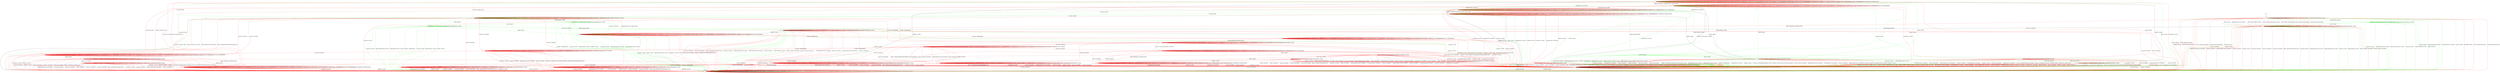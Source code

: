 digraph "" {
	graph ["Incoming time"=0.216339111328125,
		"Outgoing time"=0.22364234924316406,
		Output="{'States': 36, 'Transitions': 837, 'Filename': '../results/ssh/OpenSSH-DropBear-cvc4-1.dot'}",
		Reference="{'States': 32, 'Transitions': 683, 'Filename': '../subjects/ssh/OpenSSH.dot'}",
		Solver=cvc4,
		Updated="{'States': 18, 'Transitions': 222, 'Filename': '../subjects/ssh/DropBear.dot'}",
		"f-measure"=0.15027624309392265,
		precision=0.3063063063063063,
		recall=0.09956076134699854
	];
	a -> a	[key=0,
		label="CH_OPEN / CH_MAX"];
	a -> a	[key=1,
		label="CH_DATA / NO_RESP"];
	a -> a	[key=2,
		color=green,
		label="UA_PK_NOK / NO_RESP"];
	a -> a	[key=3,
		color=green,
		label="SERVICE_REQUEST_AUTH / SERVICE_ACCEPT"];
	a -> a	[key=4,
		color=green,
		label="SERVICE_REQUEST_CONN / SERVICE_ACCEPT"];
	a -> a	[key=5,
		color=green,
		label="UA_PK_OK / NO_RESP"];
	a -> a	[key=6,
		color=red,
		label="SERVICE_REQUEST_AUTH / NO_RESP"];
	a -> a	[key=7,
		color=red,
		label="CH_WINDOW_ADJUST / NO_RESP"];
	a -> a	[key=8,
		color=red,
		label="DEBUG / NO_RESP"];
	a -> a	[key=9,
		color=red,
		label="UA_PK_OK / UNIMPLEMENTED"];
	a -> a	[key=10,
		color=red,
		label="SERVICE_REQUEST_CONN / NO_RESP"];
	a -> a	[key=11,
		color=red,
		label="UA_NONE / UNIMPLEMENTED"];
	a -> a	[key=12,
		color=red,
		label="CH_EXTENDED_DATA / NO_RESP"];
	a -> a	[key=13,
		color=red,
		label="UA_PK_NOK / UNIMPLEMENTED"];
	a -> a	[key=14,
		color=red,
		label="KEX30 / NO_RESP"];
	a -> a	[key=15,
		color=red,
		label="IGNORE / NO_RESP"];
	a -> a	[key=16,
		color=red,
		label="CH_EOF / NO_RESP"];
	a -> a	[key=17,
		color=red,
		label="UNIMPLEMENTED / NO_RESP"];
	a -> a	[key=18,
		color=red,
		label="UA_PW_OK / UNIMPLEMENTED"];
	a -> a	[key=19,
		color=red,
		label="UA_PW_NOK / UNIMPLEMENTED"];
	a -> a	[key=20,
		color=red,
		label="REKEY / KEXINIT|KEX31+NEWKEYS|NO_RESP"];
	a -> b	[key=0,
		color=green,
		label="CH_EOF / CH_EOF"];
	a -> e	[key=0,
		color=green,
		label="CH_REQUEST_PTY / CH_SUCCESS"];
	a -> g	[key=0,
		label="NEWKEYS / NO_CONN"];
	a -> g	[key=1,
		color=green,
		label="KEX30 / NO_CONN"];
	a -> g	[key=2,
		color=red,
		label="DISCONNECT / NO_CONN"];
	a -> h	[key=0,
		color=green,
		label="CH_CLOSE / CH_EOF"];
	a -> i	[key=0,
		color=red,
		label="CH_REQUEST_PTY / CH_SUCCESS"];
	a -> k	[key=0,
		color=green,
		label="KEXINIT / KEXINIT"];
	r	[color=green];
	a -> r	[key=0,
		color=green,
		label="KEXINIT_PROCEED / KEXINIT"];
	z	[color=red];
	a -> z	[key=0,
		color=red,
		label="CH_CLOSE / CH_CLOSE"];
	ff	[color=red];
	a -> ff	[key=0,
		color=red,
		label="KEXINIT / KEXINIT"];
	b -> a	[key=0,
		color=red,
		label="REKEY / KEXINIT|KEX31+NEWKEYS|NO_RESP"];
	b -> b	[key=0,
		label="CH_OPEN / CH_MAX"];
	b -> b	[key=1,
		label="CH_EOF / NO_RESP"];
	b -> b	[key=2,
		color=green,
		label="UA_PK_NOK / NO_RESP"];
	b -> b	[key=3,
		color=green,
		label="SERVICE_REQUEST_AUTH / SERVICE_ACCEPT"];
	b -> b	[key=4,
		color=green,
		label="SERVICE_REQUEST_CONN / SERVICE_ACCEPT"];
	b -> b	[key=5,
		color=green,
		label="UA_PK_OK / NO_RESP"];
	b -> b	[key=6,
		color=red,
		label="SERVICE_REQUEST_AUTH / UNIMPLEMENTED"];
	b -> b	[key=7,
		color=red,
		label="CH_WINDOW_ADJUST / NO_RESP"];
	b -> b	[key=8,
		color=red,
		label="DEBUG / NO_RESP"];
	b -> b	[key=9,
		color=red,
		label="UA_PK_OK / UNIMPLEMENTED"];
	b -> b	[key=10,
		color=red,
		label="SERVICE_REQUEST_CONN / UNIMPLEMENTED"];
	b -> b	[key=11,
		color=red,
		label="UA_NONE / UNIMPLEMENTED"];
	b -> b	[key=12,
		color=red,
		label="CH_EXTENDED_DATA / NO_RESP"];
	b -> b	[key=13,
		color=red,
		label="UA_PK_NOK / UNIMPLEMENTED"];
	b -> b	[key=14,
		color=red,
		label="KEX30 / UNIMPLEMENTED"];
	b -> b	[key=15,
		color=red,
		label="IGNORE / NO_RESP"];
	b -> b	[key=16,
		color=red,
		label="CH_DATA / NO_RESP"];
	b -> b	[key=17,
		color=red,
		label="UNIMPLEMENTED / NO_RESP"];
	b -> b	[key=18,
		color=red,
		label="UA_PW_OK / UNIMPLEMENTED"];
	b -> b	[key=19,
		color=red,
		label="UA_PW_NOK / UNIMPLEMENTED"];
	b -> e	[key=0,
		color=red,
		label="CH_REQUEST_PTY / CH_SUCCESS"];
	b -> g	[key=0,
		label="NEWKEYS / NO_CONN"];
	b -> g	[key=1,
		color=green,
		label="KEX30 / NO_CONN"];
	b -> g	[key=2,
		color=green,
		label="CH_DATA / NO_CONN"];
	b -> g	[key=3,
		color=red,
		label="DISCONNECT / NO_CONN"];
	b -> h	[key=0,
		color=green,
		label="CH_CLOSE / NO_RESP"];
	b -> i	[key=0,
		color=green,
		label="CH_REQUEST_PTY / CH_SUCCESS"];
	b -> k	[key=0,
		color=green,
		label="KEXINIT / KEXINIT"];
	b -> r	[key=0,
		color=green,
		label="KEXINIT_PROCEED / KEXINIT"];
	t	[color=red];
	b -> t	[key=0,
		color=red,
		label="CH_CLOSE / CH_CLOSE"];
	b -> ff	[key=0,
		color=red,
		label="KEXINIT / KEXINIT"];
	c -> f	[key=0];
	d -> d	[key=0,
		label="KEXINIT / NO_CONN"];
	d -> d	[key=1,
		label="SERVICE_REQUEST_AUTH / NO_CONN"];
	d -> d	[key=2,
		label="UA_PK_OK / NO_CONN"];
	d -> d	[key=3,
		label="SERVICE_REQUEST_CONN / NO_CONN"];
	d -> d	[key=4,
		label="NEWKEYS / NO_CONN"];
	d -> d	[key=5,
		label="UA_PK_NOK / NO_CONN"];
	d -> d	[key=6,
		label="CH_CLOSE / CH_NONE"];
	d -> d	[key=7,
		label="CH_REQUEST_PTY / CH_NONE"];
	d -> d	[key=8,
		label="KEX30 / NO_CONN"];
	d -> d	[key=9,
		label="CH_EOF / CH_NONE"];
	d -> d	[key=10,
		label="CH_DATA / CH_NONE"];
	d -> d	[key=11,
		color=green,
		label="KEXINIT_PROCEED / NO_CONN"];
	d -> d	[key=12,
		color=red,
		label="DISCONNECT / NO_CONN"];
	d -> d	[key=13,
		color=red,
		label="CH_WINDOW_ADJUST / CH_NONE"];
	d -> d	[key=14,
		color=red,
		label="DEBUG / NO_CONN"];
	d -> d	[key=15,
		color=red,
		label="UA_NONE / NO_CONN"];
	d -> d	[key=16,
		color=red,
		label="CH_EXTENDED_DATA / CH_NONE"];
	d -> d	[key=17,
		color=red,
		label="IGNORE / NO_CONN"];
	d -> d	[key=18,
		color=red,
		label="UNIMPLEMENTED / NO_CONN"];
	d -> d	[key=19,
		color=red,
		label="UA_PW_OK / NO_CONN"];
	d -> d	[key=20,
		color=red,
		label="UA_PW_NOK / NO_CONN"];
	d -> d	[key=21,
		color=red,
		label="REKEY / NO_CONN|NO_CONN|NO_CONN"];
	d -> g	[key=0,
		label="CH_OPEN / NO_CONN"];
	e -> e	[key=0,
		label="CH_OPEN / CH_MAX"];
	e -> e	[key=1,
		label="CH_DATA / NO_RESP"];
	e -> e	[key=2,
		color=green,
		label="UA_PK_NOK / NO_RESP"];
	e -> e	[key=3,
		color=green,
		label="SERVICE_REQUEST_AUTH / SERVICE_ACCEPT"];
	e -> e	[key=4,
		color=green,
		label="SERVICE_REQUEST_CONN / SERVICE_ACCEPT"];
	e -> e	[key=5,
		color=green,
		label="UA_PK_OK / NO_RESP"];
	e -> e	[key=6,
		color=red,
		label="SERVICE_REQUEST_AUTH / UNIMPLEMENTED"];
	e -> e	[key=7,
		color=red,
		label="CH_WINDOW_ADJUST / NO_RESP"];
	e -> e	[key=8,
		color=red,
		label="DEBUG / NO_RESP"];
	e -> e	[key=9,
		color=red,
		label="UA_PK_OK / UNIMPLEMENTED"];
	e -> e	[key=10,
		color=red,
		label="SERVICE_REQUEST_CONN / UNIMPLEMENTED"];
	e -> e	[key=11,
		color=red,
		label="UA_NONE / UNIMPLEMENTED"];
	e -> e	[key=12,
		color=red,
		label="CH_EXTENDED_DATA / NO_RESP"];
	e -> e	[key=13,
		color=red,
		label="UA_PK_NOK / UNIMPLEMENTED"];
	e -> e	[key=14,
		color=red,
		label="KEX30 / UNIMPLEMENTED"];
	e -> e	[key=15,
		color=red,
		label="IGNORE / NO_RESP"];
	e -> e	[key=16,
		color=red,
		label="CH_EOF / NO_RESP"];
	e -> e	[key=17,
		color=red,
		label="UNIMPLEMENTED / NO_RESP"];
	e -> e	[key=18,
		color=red,
		label="UA_PW_OK / UNIMPLEMENTED"];
	e -> e	[key=19,
		color=red,
		label="UA_PW_NOK / UNIMPLEMENTED"];
	e -> g	[key=0,
		label="NEWKEYS / NO_CONN"];
	e -> g	[key=1,
		color=green,
		label="KEX30 / NO_CONN"];
	e -> g	[key=2,
		color=green,
		label="CH_REQUEST_PTY / NO_CONN"];
	e -> g	[key=3,
		color=red,
		label="DISCONNECT / NO_CONN"];
	e -> g	[key=4,
		color=red,
		label="CH_REQUEST_PTY / DISCONNECT"];
	e -> h	[key=0,
		color=green,
		label="CH_CLOSE / CH_EOF"];
	e -> i	[key=0,
		color=green,
		label="CH_EOF / CH_EOF"];
	e -> i	[key=1,
		color=red,
		label="REKEY / KEXINIT|KEX31+NEWKEYS|NO_RESP"];
	e -> k	[key=0,
		label="KEXINIT / KEXINIT"];
	e -> r	[key=0,
		color=green,
		label="KEXINIT_PROCEED / KEXINIT"];
	e -> t	[key=0,
		color=red,
		label="CH_CLOSE / CH_CLOSE"];
	f -> d	[key=0,
		color=green,
		label="UA_PK_NOK / KEXINIT"];
	f -> d	[key=1,
		color=green,
		label="SERVICE_REQUEST_AUTH / KEXINIT"];
	f -> d	[key=2,
		color=green,
		label="SERVICE_REQUEST_CONN / KEXINIT"];
	f -> d	[key=3,
		color=green,
		label="UA_PK_OK / KEXINIT"];
	f -> d	[key=4,
		color=red,
		label="DISCONNECT / KEXINIT"];
	f -> d	[key=5,
		color=red,
		label="UA_PK_OK / KEXINIT+DISCONNECT"];
	f -> d	[key=6,
		color=red,
		label="UA_NONE / KEXINIT+DISCONNECT"];
	f -> d	[key=7,
		color=red,
		label="NEWKEYS / KEXINIT"];
	f -> d	[key=8,
		color=red,
		label="UA_PK_NOK / KEXINIT+DISCONNECT"];
	f -> d	[key=9,
		color=red,
		label="UA_PW_OK / KEXINIT+DISCONNECT"];
	f -> d	[key=10,
		color=red,
		label="UA_PW_NOK / KEXINIT+DISCONNECT"];
	f -> f	[key=0,
		label="CH_CLOSE / CH_NONE"];
	f -> f	[key=1,
		label="CH_REQUEST_PTY / CH_NONE"];
	f -> f	[key=2,
		label="CH_EOF / CH_NONE"];
	f -> f	[key=3,
		label="CH_DATA / CH_NONE"];
	f -> f	[key=4,
		color=red,
		label="CH_WINDOW_ADJUST / CH_NONE"];
	f -> f	[key=5,
		color=red,
		label="CH_EXTENDED_DATA / CH_NONE"];
	f -> g	[key=0,
		color=green,
		label="CH_OPEN / KEXINIT"];
	f -> g	[key=1,
		color=red,
		label="CH_OPEN / KEXINIT+DISCONNECT"];
	f -> j	[key=0,
		label="KEXINIT / KEXINIT"];
	f -> j	[key=1,
		color=green,
		label="KEX30 / KEXINIT+UNIMPLEMENTED"];
	f -> j	[key=2,
		color=green,
		label="NEWKEYS / KEXINIT+UNIMPLEMENTED"];
	f -> j	[key=3,
		color=red,
		label="SERVICE_REQUEST_AUTH / KEXINIT"];
	f -> j	[key=4,
		color=red,
		label="DEBUG / KEXINIT"];
	f -> j	[key=5,
		color=red,
		label="SERVICE_REQUEST_CONN / KEXINIT"];
	f -> j	[key=6,
		color=red,
		label="KEX30 / KEXINIT"];
	f -> j	[key=7,
		color=red,
		label="IGNORE / KEXINIT"];
	f -> j	[key=8,
		color=red,
		label="UNIMPLEMENTED / KEXINIT"];
	f -> l	[key=0,
		color=red,
		label="REKEY / KEXINIT|KEX31+NEWKEYS|NO_RESP"];
	o	[color=green];
	f -> o	[key=0,
		color=green,
		label="KEXINIT_PROCEED / KEXINIT"];
	g -> d	[key=0,
		label="CH_CLOSE / NO_CONN"];
	g -> g	[key=0,
		label="KEXINIT / NO_CONN"];
	g -> g	[key=1,
		label="SERVICE_REQUEST_AUTH / NO_CONN"];
	g -> g	[key=2,
		label="UA_PK_OK / NO_CONN"];
	g -> g	[key=3,
		label="SERVICE_REQUEST_CONN / NO_CONN"];
	g -> g	[key=4,
		label="NEWKEYS / NO_CONN"];
	g -> g	[key=5,
		label="UA_PK_NOK / NO_CONN"];
	g -> g	[key=6,
		label="CH_OPEN / CH_MAX"];
	g -> g	[key=7,
		label="CH_REQUEST_PTY / NO_CONN"];
	g -> g	[key=8,
		label="KEX30 / NO_CONN"];
	g -> g	[key=9,
		label="CH_EOF / NO_CONN"];
	g -> g	[key=10,
		label="CH_DATA / NO_CONN"];
	g -> g	[key=11,
		color=green,
		label="KEXINIT_PROCEED / NO_CONN"];
	g -> g	[key=12,
		color=red,
		label="DISCONNECT / NO_CONN"];
	g -> g	[key=13,
		color=red,
		label="CH_WINDOW_ADJUST / NO_CONN"];
	g -> g	[key=14,
		color=red,
		label="DEBUG / NO_CONN"];
	g -> g	[key=15,
		color=red,
		label="UA_NONE / NO_CONN"];
	g -> g	[key=16,
		color=red,
		label="CH_EXTENDED_DATA / NO_CONN"];
	g -> g	[key=17,
		color=red,
		label="IGNORE / NO_CONN"];
	g -> g	[key=18,
		color=red,
		label="UNIMPLEMENTED / NO_CONN"];
	g -> g	[key=19,
		color=red,
		label="UA_PW_OK / NO_CONN"];
	g -> g	[key=20,
		color=red,
		label="UA_PW_NOK / NO_CONN"];
	g -> g	[key=21,
		color=red,
		label="REKEY / NO_CONN|NO_CONN|NO_CONN"];
	h -> a	[key=0,
		color=green,
		label="CH_OPEN / CH_OPEN_SUCCESS"];
	h -> d	[key=0,
		label="NEWKEYS / NO_CONN"];
	h -> d	[key=1,
		color=green,
		label="KEX30 / NO_CONN"];
	h -> d	[key=2,
		color=red,
		label="DISCONNECT / NO_CONN"];
	h -> d	[key=3,
		color=red,
		label="SERVICE_REQUEST_CONN / DISCONNECT"];
	h -> d	[key=4,
		color=red,
		label="REKEY / UNIMPLEMENTED|UNIMPLEMENTED|NO_CONN"];
	h -> h	[key=0,
		label="SERVICE_REQUEST_AUTH / SERVICE_ACCEPT"];
	h -> h	[key=1,
		label="CH_CLOSE / CH_NONE"];
	h -> h	[key=2,
		label="CH_REQUEST_PTY / CH_NONE"];
	h -> h	[key=3,
		label="CH_EOF / CH_NONE"];
	h -> h	[key=4,
		label="CH_DATA / CH_NONE"];
	h -> h	[key=5,
		color=green,
		label="UA_PK_NOK / NO_RESP"];
	h -> h	[key=6,
		color=green,
		label="SERVICE_REQUEST_CONN / SERVICE_ACCEPT"];
	h -> h	[key=7,
		color=green,
		label="UA_PK_OK / NO_RESP"];
	h -> h	[key=8,
		color=red,
		label="KEXINIT / UNIMPLEMENTED"];
	h -> h	[key=9,
		color=red,
		label="CH_WINDOW_ADJUST / CH_NONE"];
	h -> h	[key=10,
		color=red,
		label="DEBUG / NO_RESP"];
	h -> h	[key=11,
		color=red,
		label="CH_EXTENDED_DATA / CH_NONE"];
	h -> h	[key=12,
		color=red,
		label="KEX30 / UNIMPLEMENTED"];
	h -> h	[key=13,
		color=red,
		label="IGNORE / NO_RESP"];
	h -> h	[key=14,
		color=red,
		label="UNIMPLEMENTED / NO_RESP"];
	p	[color=green];
	h -> p	[key=0,
		color=green,
		label="KEXINIT_PROCEED / KEXINIT"];
	q	[color=green];
	h -> q	[key=0,
		color=green,
		label="KEXINIT / KEXINIT"];
	h -> t	[key=0,
		color=red,
		label="UA_PK_OK / UA_SUCCESS"];
	h -> t	[key=1,
		color=red,
		label="UA_PW_OK / UA_SUCCESS"];
	u	[color=red];
	h -> u	[key=0,
		color=red,
		label="UA_PW_NOK / UA_FAILURE"];
	v	[color=red];
	h -> v	[key=0,
		color=red,
		label="UA_NONE / UA_FAILURE"];
	w	[color=red];
	h -> w	[key=0,
		color=red,
		label="UA_PK_NOK / UA_FAILURE"];
	x	[color=red];
	h -> x	[key=0,
		color=red,
		label="CH_OPEN / UNIMPLEMENTED"];
	i -> g	[key=0,
		label="NEWKEYS / NO_CONN"];
	i -> g	[key=1,
		color=green,
		label="KEX30 / NO_CONN"];
	i -> g	[key=2,
		color=green,
		label="CH_REQUEST_PTY / NO_CONN"];
	i -> g	[key=3,
		color=green,
		label="CH_DATA / NO_CONN"];
	i -> g	[key=4,
		color=red,
		label="DISCONNECT / NO_CONN"];
	i -> g	[key=5,
		color=red,
		label="CH_REQUEST_PTY / DISCONNECT"];
	i -> h	[key=0,
		color=green,
		label="CH_CLOSE / NO_RESP"];
	i -> i	[key=0,
		label="CH_OPEN / CH_MAX"];
	i -> i	[key=1,
		label="CH_EOF / NO_RESP"];
	i -> i	[key=2,
		color=green,
		label="UA_PK_NOK / NO_RESP"];
	i -> i	[key=3,
		color=green,
		label="SERVICE_REQUEST_AUTH / SERVICE_ACCEPT"];
	i -> i	[key=4,
		color=green,
		label="SERVICE_REQUEST_CONN / SERVICE_ACCEPT"];
	i -> i	[key=5,
		color=green,
		label="UA_PK_OK / NO_RESP"];
	i -> i	[key=6,
		color=red,
		label="SERVICE_REQUEST_AUTH / NO_RESP"];
	i -> i	[key=7,
		color=red,
		label="CH_WINDOW_ADJUST / NO_RESP"];
	i -> i	[key=8,
		color=red,
		label="DEBUG / NO_RESP"];
	i -> i	[key=9,
		color=red,
		label="UA_PK_OK / UNIMPLEMENTED"];
	i -> i	[key=10,
		color=red,
		label="SERVICE_REQUEST_CONN / NO_RESP"];
	i -> i	[key=11,
		color=red,
		label="UA_NONE / UNIMPLEMENTED"];
	i -> i	[key=12,
		color=red,
		label="CH_EXTENDED_DATA / NO_RESP"];
	i -> i	[key=13,
		color=red,
		label="UA_PK_NOK / UNIMPLEMENTED"];
	i -> i	[key=14,
		color=red,
		label="KEX30 / NO_RESP"];
	i -> i	[key=15,
		color=red,
		label="IGNORE / NO_RESP"];
	i -> i	[key=16,
		color=red,
		label="CH_DATA / NO_RESP"];
	i -> i	[key=17,
		color=red,
		label="UNIMPLEMENTED / NO_RESP"];
	i -> i	[key=18,
		color=red,
		label="UA_PW_OK / UNIMPLEMENTED"];
	i -> i	[key=19,
		color=red,
		label="UA_PW_NOK / UNIMPLEMENTED"];
	i -> i	[key=20,
		color=red,
		label="REKEY / KEXINIT|KEX31+NEWKEYS|NO_RESP"];
	i -> k	[key=0,
		label="KEXINIT / KEXINIT"];
	i -> r	[key=0,
		color=green,
		label="KEXINIT_PROCEED / KEXINIT"];
	i -> z	[key=0,
		color=red,
		label="CH_CLOSE / CH_CLOSE"];
	j -> d	[key=0,
		color=green,
		label="UA_PK_NOK / NO_CONN"];
	j -> d	[key=1,
		color=green,
		label="SERVICE_REQUEST_AUTH / NO_CONN"];
	j -> d	[key=2,
		color=green,
		label="SERVICE_REQUEST_CONN / NO_CONN"];
	j -> d	[key=3,
		color=green,
		label="UA_PK_OK / NO_CONN"];
	j -> d	[key=4,
		color=green,
		label="KEXINIT_PROCEED / NO_CONN"];
	j -> d	[key=5,
		color=green,
		label="KEXINIT / NO_CONN"];
	j -> d	[key=6,
		color=red,
		label="DISCONNECT / NO_CONN"];
	j -> d	[key=7,
		color=red,
		label="KEXINIT / DISCONNECT"];
	j -> d	[key=8,
		color=red,
		label="SERVICE_REQUEST_AUTH / DISCONNECT"];
	j -> d	[key=9,
		color=red,
		label="UA_PK_OK / DISCONNECT"];
	j -> d	[key=10,
		color=red,
		label="SERVICE_REQUEST_CONN / DISCONNECT"];
	j -> d	[key=11,
		color=red,
		label="UA_NONE / DISCONNECT"];
	j -> d	[key=12,
		color=red,
		label="NEWKEYS / NO_CONN"];
	j -> d	[key=13,
		color=red,
		label="UA_PK_NOK / DISCONNECT"];
	j -> d	[key=14,
		color=red,
		label="UA_PW_OK / DISCONNECT"];
	j -> d	[key=15,
		color=red,
		label="UA_PW_NOK / DISCONNECT"];
	j -> d	[key=16,
		color=red,
		label="REKEY / DISCONNECT|NO_CONN|NO_CONN"];
	j -> g	[key=0,
		color=green,
		label="CH_OPEN / NO_CONN"];
	j -> g	[key=1,
		color=red,
		label="CH_OPEN / DISCONNECT"];
	j -> j	[key=0,
		label="CH_CLOSE / CH_NONE"];
	j -> j	[key=1,
		label="CH_REQUEST_PTY / CH_NONE"];
	j -> j	[key=2,
		label="CH_EOF / CH_NONE"];
	j -> j	[key=3,
		label="CH_DATA / CH_NONE"];
	j -> j	[key=4,
		color=green,
		label="NEWKEYS / UNIMPLEMENTED"];
	j -> j	[key=5,
		color=red,
		label="CH_WINDOW_ADJUST / CH_NONE"];
	j -> j	[key=6,
		color=red,
		label="DEBUG / NO_RESP"];
	j -> j	[key=7,
		color=red,
		label="CH_EXTENDED_DATA / CH_NONE"];
	j -> j	[key=8,
		color=red,
		label="IGNORE / NO_RESP"];
	j -> j	[key=9,
		color=red,
		label="UNIMPLEMENTED / NO_RESP"];
	j -> n	[key=0,
		label="KEX30 / KEX31+NEWKEYS"];
	k -> d	[key=0,
		color=green,
		label="CH_CLOSE / NO_CONN"];
	k -> d	[key=1,
		color=red,
		label="CH_CLOSE / DISCONNECT"];
	k -> g	[key=0,
		color=green,
		label="UA_PK_NOK / NO_CONN"];
	k -> g	[key=1,
		color=green,
		label="SERVICE_REQUEST_AUTH / NO_CONN"];
	k -> g	[key=2,
		color=green,
		label="SERVICE_REQUEST_CONN / NO_CONN"];
	k -> g	[key=3,
		color=green,
		label="NEWKEYS / UNIMPLEMENTED"];
	k -> g	[key=4,
		color=green,
		label="CH_REQUEST_PTY / NO_CONN"];
	k -> g	[key=5,
		color=green,
		label="CH_DATA / NO_CONN"];
	k -> g	[key=6,
		color=green,
		label="UA_PK_OK / NO_CONN"];
	k -> g	[key=7,
		color=green,
		label="KEXINIT_PROCEED / NO_CONN"];
	k -> g	[key=8,
		color=green,
		label="KEXINIT / NO_CONN"];
	k -> g	[key=9,
		color=green,
		label="CH_EOF / NO_CONN"];
	k -> g	[key=10,
		color=red,
		label="DISCONNECT / NO_CONN"];
	k -> g	[key=11,
		color=red,
		label="KEXINIT / DISCONNECT"];
	k -> g	[key=12,
		color=red,
		label="SERVICE_REQUEST_AUTH / DISCONNECT"];
	k -> g	[key=13,
		color=red,
		label="CH_WINDOW_ADJUST / DISCONNECT"];
	k -> g	[key=14,
		color=red,
		label="UA_PK_OK / DISCONNECT"];
	k -> g	[key=15,
		color=red,
		label="SERVICE_REQUEST_CONN / DISCONNECT"];
	k -> g	[key=16,
		color=red,
		label="UA_NONE / DISCONNECT"];
	k -> g	[key=17,
		color=red,
		label="CH_EXTENDED_DATA / DISCONNECT"];
	k -> g	[key=18,
		color=red,
		label="NEWKEYS / NO_CONN"];
	k -> g	[key=19,
		color=red,
		label="UA_PK_NOK / DISCONNECT"];
	k -> g	[key=20,
		color=red,
		label="CH_REQUEST_PTY / DISCONNECT"];
	k -> g	[key=21,
		color=red,
		label="CH_EOF / DISCONNECT"];
	k -> g	[key=22,
		color=red,
		label="CH_DATA / DISCONNECT"];
	k -> g	[key=23,
		color=red,
		label="UA_PW_OK / DISCONNECT"];
	k -> g	[key=24,
		color=red,
		label="UA_PW_NOK / DISCONNECT"];
	k -> g	[key=25,
		color=red,
		label="REKEY / DISCONNECT|NO_CONN|NO_CONN"];
	k -> k	[key=0,
		label="CH_OPEN / CH_MAX"];
	k -> k	[key=1,
		color=red,
		label="DEBUG / NO_RESP"];
	k -> k	[key=2,
		color=red,
		label="IGNORE / NO_RESP"];
	k -> k	[key=3,
		color=red,
		label="UNIMPLEMENTED / NO_RESP"];
	k -> m	[key=0,
		color=green,
		label="KEX30 / KEX31+NEWKEYS"];
	jj	[color=red];
	k -> jj	[key=0,
		color=red,
		label="KEX30 / KEX31+NEWKEYS"];
	l -> d	[key=0,
		label="NEWKEYS / NO_CONN"];
	l -> d	[key=1,
		color=green,
		label="KEX30 / NO_CONN"];
	l -> d	[key=2,
		color=green,
		label="SERVICE_REQUEST_CONN / NO_CONN"];
	l -> d	[key=3,
		color=red,
		label="DISCONNECT / NO_CONN"];
	l -> d	[key=4,
		color=red,
		label="SERVICE_REQUEST_CONN / DISCONNECT"];
	l -> d	[key=5,
		color=red,
		label="REKEY / UNIMPLEMENTED|UNIMPLEMENTED|NO_CONN"];
	l -> g	[key=0,
		color=green,
		label="CH_OPEN / NO_CONN"];
	l -> h	[key=0,
		color=green,
		label="UA_PK_OK / UA_SUCCESS"];
	l -> h	[key=1,
		color=red,
		label="SERVICE_REQUEST_AUTH / SERVICE_ACCEPT"];
	l -> l	[key=0,
		label="CH_CLOSE / CH_NONE"];
	l -> l	[key=1,
		label="CH_REQUEST_PTY / CH_NONE"];
	l -> l	[key=2,
		label="CH_EOF / CH_NONE"];
	l -> l	[key=3,
		label="CH_DATA / CH_NONE"];
	l -> l	[key=4,
		color=green,
		label="UA_PK_NOK / UA_FAILURE"];
	l -> l	[key=5,
		color=green,
		label="SERVICE_REQUEST_AUTH / SERVICE_ACCEPT"];
	l -> l	[key=6,
		color=red,
		label="KEXINIT / UNIMPLEMENTED"];
	l -> l	[key=7,
		color=red,
		label="CH_WINDOW_ADJUST / CH_NONE"];
	l -> l	[key=8,
		color=red,
		label="DEBUG / NO_RESP"];
	l -> l	[key=9,
		color=red,
		label="UA_PK_OK / UNIMPLEMENTED"];
	l -> l	[key=10,
		color=red,
		label="UA_NONE / UNIMPLEMENTED"];
	l -> l	[key=11,
		color=red,
		label="CH_EXTENDED_DATA / CH_NONE"];
	l -> l	[key=12,
		color=red,
		label="UA_PK_NOK / UNIMPLEMENTED"];
	l -> l	[key=13,
		color=red,
		label="KEX30 / UNIMPLEMENTED"];
	l -> l	[key=14,
		color=red,
		label="IGNORE / NO_RESP"];
	l -> l	[key=15,
		color=red,
		label="UNIMPLEMENTED / NO_RESP"];
	l -> l	[key=16,
		color=red,
		label="UA_PW_OK / UNIMPLEMENTED"];
	l -> l	[key=17,
		color=red,
		label="UA_PW_NOK / UNIMPLEMENTED"];
	l -> p	[key=0,
		color=green,
		label="KEXINIT_PROCEED / KEXINIT"];
	l -> q	[key=0,
		color=green,
		label="KEXINIT / KEXINIT"];
	s	[color=red];
	l -> s	[key=0,
		color=red,
		label="CH_OPEN / UNIMPLEMENTED"];
	m -> a	[key=0,
		label="NEWKEYS / NO_RESP"];
	m -> d	[key=0,
		color=green,
		label="CH_CLOSE / NO_CONN"];
	m -> d	[key=1,
		color=red,
		label="CH_CLOSE / DISCONNECT"];
	m -> g	[key=0,
		color=green,
		label="UA_PK_NOK / NO_CONN"];
	m -> g	[key=1,
		color=green,
		label="SERVICE_REQUEST_AUTH / NO_CONN"];
	m -> g	[key=2,
		color=green,
		label="SERVICE_REQUEST_CONN / NO_CONN"];
	m -> g	[key=3,
		color=green,
		label="CH_REQUEST_PTY / NO_CONN"];
	m -> g	[key=4,
		color=green,
		label="CH_DATA / NO_CONN"];
	m -> g	[key=5,
		color=green,
		label="UA_PK_OK / NO_CONN"];
	m -> g	[key=6,
		color=green,
		label="KEXINIT_PROCEED / NO_CONN"];
	m -> g	[key=7,
		color=green,
		label="KEXINIT / NO_CONN"];
	m -> g	[key=8,
		color=green,
		label="CH_EOF / NO_CONN"];
	m -> g	[key=9,
		color=red,
		label="DISCONNECT / NO_CONN"];
	m -> g	[key=10,
		color=red,
		label="KEXINIT / DISCONNECT"];
	m -> g	[key=11,
		color=red,
		label="SERVICE_REQUEST_AUTH / DISCONNECT"];
	m -> g	[key=12,
		color=red,
		label="CH_WINDOW_ADJUST / DISCONNECT"];
	m -> g	[key=13,
		color=red,
		label="UA_PK_OK / DISCONNECT"];
	m -> g	[key=14,
		color=red,
		label="SERVICE_REQUEST_CONN / DISCONNECT"];
	m -> g	[key=15,
		color=red,
		label="UA_NONE / DISCONNECT"];
	m -> g	[key=16,
		color=red,
		label="CH_EXTENDED_DATA / DISCONNECT"];
	m -> g	[key=17,
		color=red,
		label="UA_PK_NOK / DISCONNECT"];
	m -> g	[key=18,
		color=red,
		label="CH_REQUEST_PTY / DISCONNECT"];
	m -> g	[key=19,
		color=red,
		label="KEX30 / DISCONNECT"];
	m -> g	[key=20,
		color=red,
		label="CH_EOF / DISCONNECT"];
	m -> g	[key=21,
		color=red,
		label="CH_DATA / DISCONNECT"];
	m -> g	[key=22,
		color=red,
		label="UA_PW_OK / DISCONNECT"];
	m -> g	[key=23,
		color=red,
		label="UA_PW_NOK / DISCONNECT"];
	m -> g	[key=24,
		color=red,
		label="REKEY / DISCONNECT|NO_CONN|NO_CONN"];
	m -> m	[key=0,
		label="CH_OPEN / CH_MAX"];
	m -> m	[key=1,
		color=green,
		label="KEX30 / UNIMPLEMENTED"];
	m -> m	[key=2,
		color=red,
		label="DEBUG / NO_RESP"];
	m -> m	[key=3,
		color=red,
		label="IGNORE / NO_RESP"];
	m -> m	[key=4,
		color=red,
		label="UNIMPLEMENTED / NO_RESP"];
	n -> d	[key=0,
		color=green,
		label="UA_PK_NOK / NO_CONN"];
	n -> d	[key=1,
		color=green,
		label="SERVICE_REQUEST_AUTH / NO_CONN"];
	n -> d	[key=2,
		color=green,
		label="SERVICE_REQUEST_CONN / NO_CONN"];
	n -> d	[key=3,
		color=green,
		label="UA_PK_OK / NO_CONN"];
	n -> d	[key=4,
		color=green,
		label="KEXINIT_PROCEED / NO_CONN"];
	n -> d	[key=5,
		color=green,
		label="KEXINIT / NO_CONN"];
	n -> d	[key=6,
		color=red,
		label="DISCONNECT / NO_CONN"];
	n -> d	[key=7,
		color=red,
		label="KEXINIT / DISCONNECT"];
	n -> d	[key=8,
		color=red,
		label="SERVICE_REQUEST_AUTH / DISCONNECT"];
	n -> d	[key=9,
		color=red,
		label="UA_PK_OK / DISCONNECT"];
	n -> d	[key=10,
		color=red,
		label="SERVICE_REQUEST_CONN / DISCONNECT"];
	n -> d	[key=11,
		color=red,
		label="UA_NONE / DISCONNECT"];
	n -> d	[key=12,
		color=red,
		label="UA_PK_NOK / DISCONNECT"];
	n -> d	[key=13,
		color=red,
		label="KEX30 / DISCONNECT"];
	n -> d	[key=14,
		color=red,
		label="UA_PW_OK / DISCONNECT"];
	n -> d	[key=15,
		color=red,
		label="UA_PW_NOK / DISCONNECT"];
	n -> d	[key=16,
		color=red,
		label="REKEY / DISCONNECT|NO_CONN|NO_CONN"];
	n -> g	[key=0,
		color=green,
		label="CH_OPEN / NO_CONN"];
	n -> g	[key=1,
		color=red,
		label="CH_OPEN / DISCONNECT"];
	n -> l	[key=0,
		label="NEWKEYS / NO_RESP"];
	n -> n	[key=0,
		label="CH_CLOSE / CH_NONE"];
	n -> n	[key=1,
		label="CH_REQUEST_PTY / CH_NONE"];
	n -> n	[key=2,
		label="CH_EOF / CH_NONE"];
	n -> n	[key=3,
		label="CH_DATA / CH_NONE"];
	n -> n	[key=4,
		color=green,
		label="KEX30 / UNIMPLEMENTED"];
	n -> n	[key=5,
		color=red,
		label="CH_WINDOW_ADJUST / CH_NONE"];
	n -> n	[key=6,
		color=red,
		label="DEBUG / NO_RESP"];
	n -> n	[key=7,
		color=red,
		label="CH_EXTENDED_DATA / CH_NONE"];
	n -> n	[key=8,
		color=red,
		label="IGNORE / NO_RESP"];
	n -> n	[key=9,
		color=red,
		label="UNIMPLEMENTED / NO_RESP"];
	o -> d	[key=0,
		color=green,
		label="UA_PK_NOK / NO_CONN"];
	o -> d	[key=1,
		color=green,
		label="SERVICE_REQUEST_AUTH / NO_CONN"];
	o -> d	[key=2,
		color=green,
		label="SERVICE_REQUEST_CONN / NO_CONN"];
	o -> d	[key=3,
		color=green,
		label="UA_PK_OK / NO_CONN"];
	o -> d	[key=4,
		color=green,
		label="KEXINIT_PROCEED / NO_CONN"];
	o -> d	[key=5,
		color=green,
		label="KEXINIT / NO_CONN"];
	o -> g	[key=0,
		color=green,
		label="CH_OPEN / NO_CONN"];
	o -> j	[key=0,
		color=green,
		label="KEX30 / NO_RESP"];
	o -> o	[key=0,
		color=green,
		label="NEWKEYS / UNIMPLEMENTED"];
	o -> o	[key=1,
		color=green,
		label="CH_REQUEST_PTY / CH_NONE"];
	o -> o	[key=2,
		color=green,
		label="CH_DATA / CH_NONE"];
	o -> o	[key=3,
		color=green,
		label="CH_CLOSE / CH_NONE"];
	o -> o	[key=4,
		color=green,
		label="CH_EOF / CH_NONE"];
	p -> d	[key=0,
		color=green,
		label="UA_PK_NOK / NO_CONN"];
	p -> d	[key=1,
		color=green,
		label="SERVICE_REQUEST_AUTH / NO_CONN"];
	p -> d	[key=2,
		color=green,
		label="SERVICE_REQUEST_CONN / NO_CONN"];
	p -> d	[key=3,
		color=green,
		label="NEWKEYS / UNIMPLEMENTED"];
	p -> d	[key=4,
		color=green,
		label="UA_PK_OK / NO_CONN"];
	p -> d	[key=5,
		color=green,
		label="KEXINIT_PROCEED / NO_CONN"];
	p -> d	[key=6,
		color=green,
		label="KEXINIT / NO_CONN"];
	p -> g	[key=0,
		color=green,
		label="CH_OPEN / NO_CONN"];
	p -> p	[key=0,
		color=green,
		label="CH_REQUEST_PTY / CH_NONE"];
	p -> p	[key=1,
		color=green,
		label="CH_DATA / CH_NONE"];
	p -> p	[key=2,
		color=green,
		label="CH_CLOSE / CH_NONE"];
	p -> p	[key=3,
		color=green,
		label="CH_EOF / CH_NONE"];
	p -> q	[key=0,
		color=green,
		label="KEX30 / NO_RESP"];
	q -> d	[key=0,
		color=green,
		label="UA_PK_NOK / NO_CONN"];
	q -> d	[key=1,
		color=green,
		label="SERVICE_REQUEST_AUTH / NO_CONN"];
	q -> d	[key=2,
		color=green,
		label="SERVICE_REQUEST_CONN / NO_CONN"];
	q -> d	[key=3,
		color=green,
		label="NEWKEYS / UNIMPLEMENTED"];
	q -> d	[key=4,
		color=green,
		label="UA_PK_OK / NO_CONN"];
	q -> d	[key=5,
		color=green,
		label="KEXINIT_PROCEED / NO_CONN"];
	q -> d	[key=6,
		color=green,
		label="KEXINIT / NO_CONN"];
	q -> g	[key=0,
		color=green,
		label="CH_OPEN / NO_CONN"];
	q -> n	[key=0,
		color=green,
		label="KEX30 / KEX31+NEWKEYS"];
	q -> q	[key=0,
		color=green,
		label="CH_REQUEST_PTY / CH_NONE"];
	q -> q	[key=1,
		color=green,
		label="CH_DATA / CH_NONE"];
	q -> q	[key=2,
		color=green,
		label="CH_CLOSE / CH_NONE"];
	q -> q	[key=3,
		color=green,
		label="CH_EOF / CH_NONE"];
	r -> d	[key=0,
		color=green,
		label="CH_CLOSE / NO_CONN"];
	r -> g	[key=0,
		color=green,
		label="UA_PK_NOK / NO_CONN"];
	r -> g	[key=1,
		color=green,
		label="SERVICE_REQUEST_AUTH / NO_CONN"];
	r -> g	[key=2,
		color=green,
		label="SERVICE_REQUEST_CONN / NO_CONN"];
	r -> g	[key=3,
		color=green,
		label="NEWKEYS / UNIMPLEMENTED"];
	r -> g	[key=4,
		color=green,
		label="CH_REQUEST_PTY / NO_CONN"];
	r -> g	[key=5,
		color=green,
		label="CH_DATA / NO_CONN"];
	r -> g	[key=6,
		color=green,
		label="UA_PK_OK / NO_CONN"];
	r -> g	[key=7,
		color=green,
		label="KEXINIT_PROCEED / NO_CONN"];
	r -> g	[key=8,
		color=green,
		label="KEXINIT / NO_CONN"];
	r -> g	[key=9,
		color=green,
		label="CH_EOF / NO_CONN"];
	r -> k	[key=0,
		color=green,
		label="KEX30 / NO_RESP"];
	r -> r	[key=0,
		color=green,
		label="CH_OPEN / CH_MAX"];
	s -> g	[key=0,
		color=red,
		label="DISCONNECT / NO_CONN"];
	s -> g	[key=1,
		color=red,
		label="SERVICE_REQUEST_CONN / DISCONNECT"];
	s -> g	[key=2,
		color=red,
		label="NEWKEYS / NO_CONN"];
	s -> g	[key=3,
		color=red,
		label="REKEY / UNIMPLEMENTED|UNIMPLEMENTED|NO_CONN"];
	s -> l	[key=0,
		color=red,
		label="CH_CLOSE / UNIMPLEMENTED"];
	s -> s	[key=0,
		color=red,
		label="KEXINIT / UNIMPLEMENTED"];
	s -> s	[key=1,
		color=red,
		label="CH_WINDOW_ADJUST / UNIMPLEMENTED"];
	s -> s	[key=2,
		color=red,
		label="DEBUG / NO_RESP"];
	s -> s	[key=3,
		color=red,
		label="UA_PK_OK / UNIMPLEMENTED"];
	s -> s	[key=4,
		color=red,
		label="UA_NONE / UNIMPLEMENTED"];
	s -> s	[key=5,
		color=red,
		label="CH_EXTENDED_DATA / UNIMPLEMENTED"];
	s -> s	[key=6,
		color=red,
		label="UA_PK_NOK / UNIMPLEMENTED"];
	s -> s	[key=7,
		color=red,
		label="CH_OPEN / CH_MAX"];
	s -> s	[key=8,
		color=red,
		label="CH_REQUEST_PTY / UNIMPLEMENTED"];
	s -> s	[key=9,
		color=red,
		label="KEX30 / UNIMPLEMENTED"];
	s -> s	[key=10,
		color=red,
		label="IGNORE / NO_RESP"];
	s -> s	[key=11,
		color=red,
		label="CH_EOF / UNIMPLEMENTED"];
	s -> s	[key=12,
		color=red,
		label="CH_DATA / UNIMPLEMENTED"];
	s -> s	[key=13,
		color=red,
		label="UNIMPLEMENTED / NO_RESP"];
	s -> s	[key=14,
		color=red,
		label="UA_PW_OK / UNIMPLEMENTED"];
	s -> s	[key=15,
		color=red,
		label="UA_PW_NOK / UNIMPLEMENTED"];
	s -> x	[key=0,
		color=red,
		label="SERVICE_REQUEST_AUTH / SERVICE_ACCEPT"];
	t -> b	[key=0,
		color=red,
		label="CH_OPEN / CH_OPEN_SUCCESS"];
	t -> d	[key=0,
		color=red,
		label="DISCONNECT / NO_CONN"];
	t -> d	[key=1,
		color=red,
		label="NEWKEYS / NO_CONN"];
	t -> t	[key=0,
		color=red,
		label="SERVICE_REQUEST_AUTH / UNIMPLEMENTED"];
	t -> t	[key=1,
		color=red,
		label="CH_WINDOW_ADJUST / CH_NONE"];
	t -> t	[key=2,
		color=red,
		label="DEBUG / NO_RESP"];
	t -> t	[key=3,
		color=red,
		label="UA_PK_OK / UNIMPLEMENTED"];
	t -> t	[key=4,
		color=red,
		label="SERVICE_REQUEST_CONN / UNIMPLEMENTED"];
	t -> t	[key=5,
		color=red,
		label="UA_NONE / UNIMPLEMENTED"];
	t -> t	[key=6,
		color=red,
		label="CH_EXTENDED_DATA / CH_NONE"];
	t -> t	[key=7,
		color=red,
		label="UA_PK_NOK / UNIMPLEMENTED"];
	t -> t	[key=8,
		color=red,
		label="CH_CLOSE / CH_NONE"];
	t -> t	[key=9,
		color=red,
		label="CH_REQUEST_PTY / CH_NONE"];
	t -> t	[key=10,
		color=red,
		label="KEX30 / UNIMPLEMENTED"];
	t -> t	[key=11,
		color=red,
		label="IGNORE / NO_RESP"];
	t -> t	[key=12,
		color=red,
		label="CH_EOF / CH_NONE"];
	t -> t	[key=13,
		color=red,
		label="CH_DATA / CH_NONE"];
	t -> t	[key=14,
		color=red,
		label="UNIMPLEMENTED / NO_RESP"];
	t -> t	[key=15,
		color=red,
		label="UA_PW_OK / UNIMPLEMENTED"];
	t -> t	[key=16,
		color=red,
		label="UA_PW_NOK / UNIMPLEMENTED"];
	y	[color=red];
	t -> y	[key=0,
		color=red,
		label="KEXINIT / KEXINIT"];
	t -> z	[key=0,
		color=red,
		label="REKEY / KEXINIT|KEX31+NEWKEYS|NO_RESP"];
	u -> d	[key=0,
		color=red,
		label="DISCONNECT / NO_CONN"];
	u -> d	[key=1,
		color=red,
		label="UA_PK_OK / DISCONNECT"];
	u -> d	[key=2,
		color=red,
		label="SERVICE_REQUEST_CONN / DISCONNECT"];
	u -> d	[key=3,
		color=red,
		label="UA_NONE / DISCONNECT"];
	u -> d	[key=4,
		color=red,
		label="NEWKEYS / NO_CONN"];
	u -> d	[key=5,
		color=red,
		label="UA_PK_NOK / DISCONNECT"];
	u -> d	[key=6,
		color=red,
		label="REKEY / UNIMPLEMENTED|UNIMPLEMENTED|NO_CONN"];
	u -> t	[key=0,
		color=red,
		label="UA_PW_OK / UA_SUCCESS"];
	u -> u	[key=0,
		color=red,
		label="KEXINIT / UNIMPLEMENTED"];
	u -> u	[key=1,
		color=red,
		label="SERVICE_REQUEST_AUTH / SERVICE_ACCEPT"];
	u -> u	[key=2,
		color=red,
		label="CH_WINDOW_ADJUST / CH_NONE"];
	u -> u	[key=3,
		color=red,
		label="DEBUG / NO_RESP"];
	u -> u	[key=4,
		color=red,
		label="CH_EXTENDED_DATA / CH_NONE"];
	u -> u	[key=5,
		color=red,
		label="CH_CLOSE / CH_NONE"];
	u -> u	[key=6,
		color=red,
		label="CH_REQUEST_PTY / CH_NONE"];
	u -> u	[key=7,
		color=red,
		label="KEX30 / UNIMPLEMENTED"];
	u -> u	[key=8,
		color=red,
		label="IGNORE / NO_RESP"];
	u -> u	[key=9,
		color=red,
		label="CH_EOF / CH_NONE"];
	u -> u	[key=10,
		color=red,
		label="CH_DATA / CH_NONE"];
	u -> u	[key=11,
		color=red,
		label="UNIMPLEMENTED / NO_RESP"];
	u -> u	[key=12,
		color=red,
		label="UA_PW_NOK / UA_FAILURE"];
	aa	[color=red];
	u -> aa	[key=0,
		color=red,
		label="CH_OPEN / UNIMPLEMENTED"];
	v -> d	[key=0,
		color=red,
		label="DISCONNECT / NO_CONN"];
	v -> d	[key=1,
		color=red,
		label="UA_PK_OK / DISCONNECT"];
	v -> d	[key=2,
		color=red,
		label="SERVICE_REQUEST_CONN / DISCONNECT"];
	v -> d	[key=3,
		color=red,
		label="NEWKEYS / NO_CONN"];
	v -> d	[key=4,
		color=red,
		label="UA_PK_NOK / DISCONNECT"];
	v -> d	[key=5,
		color=red,
		label="UA_PW_OK / DISCONNECT"];
	v -> d	[key=6,
		color=red,
		label="UA_PW_NOK / DISCONNECT"];
	v -> d	[key=7,
		color=red,
		label="REKEY / UNIMPLEMENTED|UNIMPLEMENTED|NO_CONN"];
	v -> v	[key=0,
		color=red,
		label="KEXINIT / UNIMPLEMENTED"];
	v -> v	[key=1,
		color=red,
		label="SERVICE_REQUEST_AUTH / SERVICE_ACCEPT"];
	v -> v	[key=2,
		color=red,
		label="CH_WINDOW_ADJUST / CH_NONE"];
	v -> v	[key=3,
		color=red,
		label="DEBUG / NO_RESP"];
	v -> v	[key=4,
		color=red,
		label="UA_NONE / UA_FAILURE"];
	v -> v	[key=5,
		color=red,
		label="CH_EXTENDED_DATA / CH_NONE"];
	v -> v	[key=6,
		color=red,
		label="CH_CLOSE / CH_NONE"];
	v -> v	[key=7,
		color=red,
		label="CH_REQUEST_PTY / CH_NONE"];
	v -> v	[key=8,
		color=red,
		label="KEX30 / UNIMPLEMENTED"];
	v -> v	[key=9,
		color=red,
		label="IGNORE / NO_RESP"];
	v -> v	[key=10,
		color=red,
		label="CH_EOF / CH_NONE"];
	v -> v	[key=11,
		color=red,
		label="CH_DATA / CH_NONE"];
	v -> v	[key=12,
		color=red,
		label="UNIMPLEMENTED / NO_RESP"];
	bb	[color=red];
	v -> bb	[key=0,
		color=red,
		label="CH_OPEN / UNIMPLEMENTED"];
	w -> d	[key=0,
		color=red,
		label="DISCONNECT / NO_CONN"];
	w -> d	[key=1,
		color=red,
		label="UA_PK_OK / DISCONNECT"];
	w -> d	[key=2,
		color=red,
		label="SERVICE_REQUEST_CONN / DISCONNECT"];
	w -> d	[key=3,
		color=red,
		label="UA_NONE / DISCONNECT"];
	w -> d	[key=4,
		color=red,
		label="NEWKEYS / NO_CONN"];
	w -> d	[key=5,
		color=red,
		label="UA_PW_OK / DISCONNECT"];
	w -> d	[key=6,
		color=red,
		label="UA_PW_NOK / DISCONNECT"];
	w -> d	[key=7,
		color=red,
		label="REKEY / UNIMPLEMENTED|UNIMPLEMENTED|NO_CONN"];
	w -> w	[key=0,
		color=red,
		label="KEXINIT / UNIMPLEMENTED"];
	w -> w	[key=1,
		color=red,
		label="SERVICE_REQUEST_AUTH / SERVICE_ACCEPT"];
	w -> w	[key=2,
		color=red,
		label="CH_WINDOW_ADJUST / CH_NONE"];
	w -> w	[key=3,
		color=red,
		label="DEBUG / NO_RESP"];
	w -> w	[key=4,
		color=red,
		label="CH_EXTENDED_DATA / CH_NONE"];
	w -> w	[key=5,
		color=red,
		label="UA_PK_NOK / UA_FAILURE"];
	w -> w	[key=6,
		color=red,
		label="CH_CLOSE / CH_NONE"];
	w -> w	[key=7,
		color=red,
		label="CH_REQUEST_PTY / CH_NONE"];
	w -> w	[key=8,
		color=red,
		label="KEX30 / UNIMPLEMENTED"];
	w -> w	[key=9,
		color=red,
		label="IGNORE / NO_RESP"];
	w -> w	[key=10,
		color=red,
		label="CH_EOF / CH_NONE"];
	w -> w	[key=11,
		color=red,
		label="CH_DATA / CH_NONE"];
	w -> w	[key=12,
		color=red,
		label="UNIMPLEMENTED / NO_RESP"];
	cc	[color=red];
	w -> cc	[key=0,
		color=red,
		label="CH_OPEN / UNIMPLEMENTED"];
	x -> g	[key=0,
		color=red,
		label="DISCONNECT / NO_CONN"];
	x -> g	[key=1,
		color=red,
		label="SERVICE_REQUEST_CONN / DISCONNECT"];
	x -> g	[key=2,
		color=red,
		label="NEWKEYS / NO_CONN"];
	x -> g	[key=3,
		color=red,
		label="REKEY / UNIMPLEMENTED|UNIMPLEMENTED|NO_CONN"];
	x -> h	[key=0,
		color=red,
		label="CH_CLOSE / UNIMPLEMENTED"];
	x -> x	[key=0,
		color=red,
		label="KEXINIT / UNIMPLEMENTED"];
	x -> x	[key=1,
		color=red,
		label="SERVICE_REQUEST_AUTH / SERVICE_ACCEPT"];
	x -> x	[key=2,
		color=red,
		label="CH_WINDOW_ADJUST / UNIMPLEMENTED"];
	x -> x	[key=3,
		color=red,
		label="DEBUG / NO_RESP"];
	x -> x	[key=4,
		color=red,
		label="CH_EXTENDED_DATA / UNIMPLEMENTED"];
	x -> x	[key=5,
		color=red,
		label="CH_OPEN / CH_MAX"];
	x -> x	[key=6,
		color=red,
		label="CH_REQUEST_PTY / UNIMPLEMENTED"];
	x -> x	[key=7,
		color=red,
		label="KEX30 / UNIMPLEMENTED"];
	x -> x	[key=8,
		color=red,
		label="IGNORE / NO_RESP"];
	x -> x	[key=9,
		color=red,
		label="CH_EOF / UNIMPLEMENTED"];
	x -> x	[key=10,
		color=red,
		label="CH_DATA / UNIMPLEMENTED"];
	x -> x	[key=11,
		color=red,
		label="UNIMPLEMENTED / NO_RESP"];
	x -> aa	[key=0,
		color=red,
		label="UA_PW_NOK / UA_FAILURE"];
	x -> bb	[key=0,
		color=red,
		label="UA_NONE / UA_FAILURE"];
	x -> cc	[key=0,
		color=red,
		label="UA_PK_NOK / UA_FAILURE"];
	dd	[color=red];
	x -> dd	[key=0,
		color=red,
		label="UA_PK_OK / UA_SUCCESS"];
	x -> dd	[key=1,
		color=red,
		label="UA_PW_OK / UA_SUCCESS"];
	y -> d	[key=0,
		color=red,
		label="DISCONNECT / NO_CONN"];
	y -> d	[key=1,
		color=red,
		label="KEXINIT / DISCONNECT"];
	y -> d	[key=2,
		color=red,
		label="SERVICE_REQUEST_AUTH / DISCONNECT"];
	y -> d	[key=3,
		color=red,
		label="UA_PK_OK / DISCONNECT"];
	y -> d	[key=4,
		color=red,
		label="SERVICE_REQUEST_CONN / DISCONNECT"];
	y -> d	[key=5,
		color=red,
		label="UA_NONE / DISCONNECT"];
	y -> d	[key=6,
		color=red,
		label="NEWKEYS / NO_CONN"];
	y -> d	[key=7,
		color=red,
		label="UA_PK_NOK / DISCONNECT"];
	y -> d	[key=8,
		color=red,
		label="UA_PW_OK / DISCONNECT"];
	y -> d	[key=9,
		color=red,
		label="UA_PW_NOK / DISCONNECT"];
	y -> d	[key=10,
		color=red,
		label="REKEY / DISCONNECT|NO_CONN|NO_CONN"];
	y -> g	[key=0,
		color=red,
		label="CH_OPEN / DISCONNECT"];
	y -> y	[key=0,
		color=red,
		label="CH_WINDOW_ADJUST / CH_NONE"];
	y -> y	[key=1,
		color=red,
		label="DEBUG / NO_RESP"];
	y -> y	[key=2,
		color=red,
		label="CH_EXTENDED_DATA / CH_NONE"];
	y -> y	[key=3,
		color=red,
		label="CH_CLOSE / CH_NONE"];
	y -> y	[key=4,
		color=red,
		label="CH_REQUEST_PTY / CH_NONE"];
	y -> y	[key=5,
		color=red,
		label="IGNORE / NO_RESP"];
	y -> y	[key=6,
		color=red,
		label="CH_EOF / CH_NONE"];
	y -> y	[key=7,
		color=red,
		label="CH_DATA / CH_NONE"];
	y -> y	[key=8,
		color=red,
		label="UNIMPLEMENTED / NO_RESP"];
	ee	[color=red];
	y -> ee	[key=0,
		color=red,
		label="KEX30 / KEX31+NEWKEYS"];
	z -> a	[key=0,
		color=red,
		label="CH_OPEN / CH_OPEN_SUCCESS"];
	z -> d	[key=0,
		color=red,
		label="DISCONNECT / NO_CONN"];
	z -> d	[key=1,
		color=red,
		label="NEWKEYS / NO_CONN"];
	z -> y	[key=0,
		color=red,
		label="KEXINIT / KEXINIT"];
	z -> z	[key=0,
		color=red,
		label="SERVICE_REQUEST_AUTH / NO_RESP"];
	z -> z	[key=1,
		color=red,
		label="CH_WINDOW_ADJUST / CH_NONE"];
	z -> z	[key=2,
		color=red,
		label="DEBUG / NO_RESP"];
	z -> z	[key=3,
		color=red,
		label="UA_PK_OK / UNIMPLEMENTED"];
	z -> z	[key=4,
		color=red,
		label="SERVICE_REQUEST_CONN / NO_RESP"];
	z -> z	[key=5,
		color=red,
		label="UA_NONE / UNIMPLEMENTED"];
	z -> z	[key=6,
		color=red,
		label="CH_EXTENDED_DATA / CH_NONE"];
	z -> z	[key=7,
		color=red,
		label="UA_PK_NOK / UNIMPLEMENTED"];
	z -> z	[key=8,
		color=red,
		label="CH_CLOSE / CH_NONE"];
	z -> z	[key=9,
		color=red,
		label="CH_REQUEST_PTY / CH_NONE"];
	z -> z	[key=10,
		color=red,
		label="KEX30 / NO_RESP"];
	z -> z	[key=11,
		color=red,
		label="IGNORE / NO_RESP"];
	z -> z	[key=12,
		color=red,
		label="CH_EOF / CH_NONE"];
	z -> z	[key=13,
		color=red,
		label="CH_DATA / CH_NONE"];
	z -> z	[key=14,
		color=red,
		label="UNIMPLEMENTED / NO_RESP"];
	z -> z	[key=15,
		color=red,
		label="UA_PW_OK / UNIMPLEMENTED"];
	z -> z	[key=16,
		color=red,
		label="UA_PW_NOK / UNIMPLEMENTED"];
	z -> z	[key=17,
		color=red,
		label="REKEY / KEXINIT|KEX31+NEWKEYS|NO_RESP"];
	aa -> g	[key=0,
		color=red,
		label="DISCONNECT / NO_CONN"];
	aa -> g	[key=1,
		color=red,
		label="UA_PK_OK / DISCONNECT"];
	aa -> g	[key=2,
		color=red,
		label="SERVICE_REQUEST_CONN / DISCONNECT"];
	aa -> g	[key=3,
		color=red,
		label="UA_NONE / DISCONNECT"];
	aa -> g	[key=4,
		color=red,
		label="NEWKEYS / NO_CONN"];
	aa -> g	[key=5,
		color=red,
		label="UA_PK_NOK / DISCONNECT"];
	aa -> g	[key=6,
		color=red,
		label="REKEY / UNIMPLEMENTED|UNIMPLEMENTED|NO_CONN"];
	aa -> u	[key=0,
		color=red,
		label="CH_CLOSE / UNIMPLEMENTED"];
	aa -> aa	[key=0,
		color=red,
		label="KEXINIT / UNIMPLEMENTED"];
	aa -> aa	[key=1,
		color=red,
		label="SERVICE_REQUEST_AUTH / SERVICE_ACCEPT"];
	aa -> aa	[key=2,
		color=red,
		label="CH_WINDOW_ADJUST / UNIMPLEMENTED"];
	aa -> aa	[key=3,
		color=red,
		label="DEBUG / NO_RESP"];
	aa -> aa	[key=4,
		color=red,
		label="CH_EXTENDED_DATA / UNIMPLEMENTED"];
	aa -> aa	[key=5,
		color=red,
		label="CH_OPEN / CH_MAX"];
	aa -> aa	[key=6,
		color=red,
		label="CH_REQUEST_PTY / UNIMPLEMENTED"];
	aa -> aa	[key=7,
		color=red,
		label="KEX30 / UNIMPLEMENTED"];
	aa -> aa	[key=8,
		color=red,
		label="IGNORE / NO_RESP"];
	aa -> aa	[key=9,
		color=red,
		label="CH_EOF / UNIMPLEMENTED"];
	aa -> aa	[key=10,
		color=red,
		label="CH_DATA / UNIMPLEMENTED"];
	aa -> aa	[key=11,
		color=red,
		label="UNIMPLEMENTED / NO_RESP"];
	aa -> aa	[key=12,
		color=red,
		label="UA_PW_NOK / UA_FAILURE"];
	aa -> dd	[key=0,
		color=red,
		label="UA_PW_OK / UA_SUCCESS"];
	bb -> g	[key=0,
		color=red,
		label="DISCONNECT / NO_CONN"];
	bb -> g	[key=1,
		color=red,
		label="UA_PK_OK / DISCONNECT"];
	bb -> g	[key=2,
		color=red,
		label="SERVICE_REQUEST_CONN / DISCONNECT"];
	bb -> g	[key=3,
		color=red,
		label="NEWKEYS / NO_CONN"];
	bb -> g	[key=4,
		color=red,
		label="UA_PK_NOK / DISCONNECT"];
	bb -> g	[key=5,
		color=red,
		label="UA_PW_OK / DISCONNECT"];
	bb -> g	[key=6,
		color=red,
		label="UA_PW_NOK / DISCONNECT"];
	bb -> g	[key=7,
		color=red,
		label="REKEY / UNIMPLEMENTED|UNIMPLEMENTED|NO_CONN"];
	bb -> v	[key=0,
		color=red,
		label="CH_CLOSE / UNIMPLEMENTED"];
	bb -> bb	[key=0,
		color=red,
		label="KEXINIT / UNIMPLEMENTED"];
	bb -> bb	[key=1,
		color=red,
		label="SERVICE_REQUEST_AUTH / SERVICE_ACCEPT"];
	bb -> bb	[key=2,
		color=red,
		label="CH_WINDOW_ADJUST / UNIMPLEMENTED"];
	bb -> bb	[key=3,
		color=red,
		label="DEBUG / NO_RESP"];
	bb -> bb	[key=4,
		color=red,
		label="UA_NONE / UA_FAILURE"];
	bb -> bb	[key=5,
		color=red,
		label="CH_EXTENDED_DATA / UNIMPLEMENTED"];
	bb -> bb	[key=6,
		color=red,
		label="CH_OPEN / CH_MAX"];
	bb -> bb	[key=7,
		color=red,
		label="CH_REQUEST_PTY / UNIMPLEMENTED"];
	bb -> bb	[key=8,
		color=red,
		label="KEX30 / UNIMPLEMENTED"];
	bb -> bb	[key=9,
		color=red,
		label="IGNORE / NO_RESP"];
	bb -> bb	[key=10,
		color=red,
		label="CH_EOF / UNIMPLEMENTED"];
	bb -> bb	[key=11,
		color=red,
		label="CH_DATA / UNIMPLEMENTED"];
	bb -> bb	[key=12,
		color=red,
		label="UNIMPLEMENTED / NO_RESP"];
	cc -> g	[key=0,
		color=red,
		label="DISCONNECT / NO_CONN"];
	cc -> g	[key=1,
		color=red,
		label="UA_PK_OK / DISCONNECT"];
	cc -> g	[key=2,
		color=red,
		label="SERVICE_REQUEST_CONN / DISCONNECT"];
	cc -> g	[key=3,
		color=red,
		label="UA_NONE / DISCONNECT"];
	cc -> g	[key=4,
		color=red,
		label="NEWKEYS / NO_CONN"];
	cc -> g	[key=5,
		color=red,
		label="UA_PW_OK / DISCONNECT"];
	cc -> g	[key=6,
		color=red,
		label="UA_PW_NOK / DISCONNECT"];
	cc -> g	[key=7,
		color=red,
		label="REKEY / UNIMPLEMENTED|UNIMPLEMENTED|NO_CONN"];
	cc -> w	[key=0,
		color=red,
		label="CH_CLOSE / UNIMPLEMENTED"];
	cc -> cc	[key=0,
		color=red,
		label="KEXINIT / UNIMPLEMENTED"];
	cc -> cc	[key=1,
		color=red,
		label="SERVICE_REQUEST_AUTH / SERVICE_ACCEPT"];
	cc -> cc	[key=2,
		color=red,
		label="CH_WINDOW_ADJUST / UNIMPLEMENTED"];
	cc -> cc	[key=3,
		color=red,
		label="DEBUG / NO_RESP"];
	cc -> cc	[key=4,
		color=red,
		label="CH_EXTENDED_DATA / UNIMPLEMENTED"];
	cc -> cc	[key=5,
		color=red,
		label="UA_PK_NOK / UA_FAILURE"];
	cc -> cc	[key=6,
		color=red,
		label="CH_OPEN / CH_MAX"];
	cc -> cc	[key=7,
		color=red,
		label="CH_REQUEST_PTY / UNIMPLEMENTED"];
	cc -> cc	[key=8,
		color=red,
		label="KEX30 / UNIMPLEMENTED"];
	cc -> cc	[key=9,
		color=red,
		label="IGNORE / NO_RESP"];
	cc -> cc	[key=10,
		color=red,
		label="CH_EOF / UNIMPLEMENTED"];
	cc -> cc	[key=11,
		color=red,
		label="CH_DATA / UNIMPLEMENTED"];
	cc -> cc	[key=12,
		color=red,
		label="UNIMPLEMENTED / NO_RESP"];
	dd -> d	[key=0,
		color=red,
		label="CH_CLOSE / DISCONNECT"];
	dd -> g	[key=0,
		color=red,
		label="DISCONNECT / NO_CONN"];
	dd -> g	[key=1,
		color=red,
		label="CH_EXTENDED_DATA / DISCONNECT"];
	dd -> g	[key=2,
		color=red,
		label="NEWKEYS / NO_CONN"];
	dd -> g	[key=3,
		color=red,
		label="CH_REQUEST_PTY / DISCONNECT"];
	dd -> g	[key=4,
		color=red,
		label="CH_EOF / DISCONNECT"];
	dd -> g	[key=5,
		color=red,
		label="CH_DATA / DISCONNECT"];
	dd -> dd	[key=0,
		color=red,
		label="SERVICE_REQUEST_AUTH / UNIMPLEMENTED"];
	dd -> dd	[key=1,
		color=red,
		label="CH_WINDOW_ADJUST / NO_RESP"];
	dd -> dd	[key=2,
		color=red,
		label="DEBUG / NO_RESP"];
	dd -> dd	[key=3,
		color=red,
		label="UA_PK_OK / UNIMPLEMENTED"];
	dd -> dd	[key=4,
		color=red,
		label="SERVICE_REQUEST_CONN / UNIMPLEMENTED"];
	dd -> dd	[key=5,
		color=red,
		label="UA_NONE / UNIMPLEMENTED"];
	dd -> dd	[key=6,
		color=red,
		label="UA_PK_NOK / UNIMPLEMENTED"];
	dd -> dd	[key=7,
		color=red,
		label="CH_OPEN / CH_MAX"];
	dd -> dd	[key=8,
		color=red,
		label="KEX30 / UNIMPLEMENTED"];
	dd -> dd	[key=9,
		color=red,
		label="IGNORE / NO_RESP"];
	dd -> dd	[key=10,
		color=red,
		label="UNIMPLEMENTED / NO_RESP"];
	dd -> dd	[key=11,
		color=red,
		label="UA_PW_OK / UNIMPLEMENTED"];
	dd -> dd	[key=12,
		color=red,
		label="UA_PW_NOK / UNIMPLEMENTED"];
	gg	[color=red];
	dd -> gg	[key=0,
		color=red,
		label="KEXINIT / KEXINIT"];
	hh	[color=red];
	dd -> hh	[key=0,
		color=red,
		label="REKEY / KEXINIT|KEX31+NEWKEYS|NO_RESP"];
	ee -> d	[key=0,
		color=red,
		label="DISCONNECT / NO_CONN"];
	ee -> d	[key=1,
		color=red,
		label="KEXINIT / DISCONNECT"];
	ee -> d	[key=2,
		color=red,
		label="SERVICE_REQUEST_AUTH / DISCONNECT"];
	ee -> d	[key=3,
		color=red,
		label="UA_PK_OK / DISCONNECT"];
	ee -> d	[key=4,
		color=red,
		label="SERVICE_REQUEST_CONN / DISCONNECT"];
	ee -> d	[key=5,
		color=red,
		label="UA_NONE / DISCONNECT"];
	ee -> d	[key=6,
		color=red,
		label="UA_PK_NOK / DISCONNECT"];
	ee -> d	[key=7,
		color=red,
		label="KEX30 / DISCONNECT"];
	ee -> d	[key=8,
		color=red,
		label="UA_PW_OK / DISCONNECT"];
	ee -> d	[key=9,
		color=red,
		label="UA_PW_NOK / DISCONNECT"];
	ee -> d	[key=10,
		color=red,
		label="REKEY / DISCONNECT|NO_CONN|NO_CONN"];
	ee -> g	[key=0,
		color=red,
		label="CH_OPEN / DISCONNECT"];
	ee -> z	[key=0,
		color=red,
		label="NEWKEYS / NO_RESP"];
	ee -> ee	[key=0,
		color=red,
		label="CH_WINDOW_ADJUST / CH_NONE"];
	ee -> ee	[key=1,
		color=red,
		label="DEBUG / NO_RESP"];
	ee -> ee	[key=2,
		color=red,
		label="CH_EXTENDED_DATA / CH_NONE"];
	ee -> ee	[key=3,
		color=red,
		label="CH_CLOSE / CH_NONE"];
	ee -> ee	[key=4,
		color=red,
		label="CH_REQUEST_PTY / CH_NONE"];
	ee -> ee	[key=5,
		color=red,
		label="IGNORE / NO_RESP"];
	ee -> ee	[key=6,
		color=red,
		label="CH_EOF / CH_NONE"];
	ee -> ee	[key=7,
		color=red,
		label="CH_DATA / CH_NONE"];
	ee -> ee	[key=8,
		color=red,
		label="UNIMPLEMENTED / NO_RESP"];
	ff -> d	[key=0,
		color=red,
		label="CH_CLOSE / DISCONNECT"];
	ff -> g	[key=0,
		color=red,
		label="DISCONNECT / NO_CONN"];
	ff -> g	[key=1,
		color=red,
		label="KEXINIT / DISCONNECT"];
	ff -> g	[key=2,
		color=red,
		label="SERVICE_REQUEST_AUTH / DISCONNECT"];
	ff -> g	[key=3,
		color=red,
		label="CH_WINDOW_ADJUST / DISCONNECT"];
	ff -> g	[key=4,
		color=red,
		label="UA_PK_OK / DISCONNECT"];
	ff -> g	[key=5,
		color=red,
		label="SERVICE_REQUEST_CONN / DISCONNECT"];
	ff -> g	[key=6,
		color=red,
		label="UA_NONE / DISCONNECT"];
	ff -> g	[key=7,
		color=red,
		label="CH_EXTENDED_DATA / DISCONNECT"];
	ff -> g	[key=8,
		color=red,
		label="NEWKEYS / NO_CONN"];
	ff -> g	[key=9,
		color=red,
		label="UA_PK_NOK / DISCONNECT"];
	ff -> g	[key=10,
		color=red,
		label="CH_REQUEST_PTY / DISCONNECT"];
	ff -> g	[key=11,
		color=red,
		label="CH_EOF / DISCONNECT"];
	ff -> g	[key=12,
		color=red,
		label="CH_DATA / DISCONNECT"];
	ff -> g	[key=13,
		color=red,
		label="UA_PW_OK / DISCONNECT"];
	ff -> g	[key=14,
		color=red,
		label="UA_PW_NOK / DISCONNECT"];
	ff -> g	[key=15,
		color=red,
		label="REKEY / DISCONNECT|NO_CONN|NO_CONN"];
	ff -> m	[key=0,
		color=red,
		label="KEX30 / KEX31+NEWKEYS"];
	ff -> ff	[key=0,
		color=red,
		label="DEBUG / NO_RESP"];
	ff -> ff	[key=1,
		color=red,
		label="CH_OPEN / CH_MAX"];
	ff -> ff	[key=2,
		color=red,
		label="IGNORE / NO_RESP"];
	ff -> ff	[key=3,
		color=red,
		label="UNIMPLEMENTED / NO_RESP"];
	gg -> d	[key=0,
		color=red,
		label="CH_CLOSE / DISCONNECT"];
	gg -> g	[key=0,
		color=red,
		label="DISCONNECT / NO_CONN"];
	gg -> g	[key=1,
		color=red,
		label="KEXINIT / DISCONNECT"];
	gg -> g	[key=2,
		color=red,
		label="SERVICE_REQUEST_AUTH / DISCONNECT"];
	gg -> g	[key=3,
		color=red,
		label="CH_WINDOW_ADJUST / DISCONNECT"];
	gg -> g	[key=4,
		color=red,
		label="UA_PK_OK / DISCONNECT"];
	gg -> g	[key=5,
		color=red,
		label="SERVICE_REQUEST_CONN / DISCONNECT"];
	gg -> g	[key=6,
		color=red,
		label="UA_NONE / DISCONNECT"];
	gg -> g	[key=7,
		color=red,
		label="CH_EXTENDED_DATA / DISCONNECT"];
	gg -> g	[key=8,
		color=red,
		label="NEWKEYS / NO_CONN"];
	gg -> g	[key=9,
		color=red,
		label="UA_PK_NOK / DISCONNECT"];
	gg -> g	[key=10,
		color=red,
		label="CH_REQUEST_PTY / DISCONNECT"];
	gg -> g	[key=11,
		color=red,
		label="CH_EOF / DISCONNECT"];
	gg -> g	[key=12,
		color=red,
		label="CH_DATA / DISCONNECT"];
	gg -> g	[key=13,
		color=red,
		label="UA_PW_OK / DISCONNECT"];
	gg -> g	[key=14,
		color=red,
		label="UA_PW_NOK / DISCONNECT"];
	gg -> g	[key=15,
		color=red,
		label="REKEY / DISCONNECT|NO_CONN|NO_CONN"];
	gg -> gg	[key=0,
		color=red,
		label="DEBUG / NO_RESP"];
	gg -> gg	[key=1,
		color=red,
		label="CH_OPEN / CH_MAX"];
	gg -> gg	[key=2,
		color=red,
		label="IGNORE / NO_RESP"];
	gg -> gg	[key=3,
		color=red,
		label="UNIMPLEMENTED / NO_RESP"];
	ii	[color=red];
	gg -> ii	[key=0,
		color=red,
		label="KEX30 / KEX31+NEWKEYS"];
	hh -> d	[key=0,
		color=red,
		label="CH_CLOSE / DISCONNECT"];
	hh -> g	[key=0,
		color=red,
		label="DISCONNECT / NO_CONN"];
	hh -> g	[key=1,
		color=red,
		label="CH_EXTENDED_DATA / DISCONNECT"];
	hh -> g	[key=2,
		color=red,
		label="NEWKEYS / NO_CONN"];
	hh -> g	[key=3,
		color=red,
		label="CH_REQUEST_PTY / DISCONNECT"];
	hh -> g	[key=4,
		color=red,
		label="CH_EOF / DISCONNECT"];
	hh -> g	[key=5,
		color=red,
		label="CH_DATA / DISCONNECT"];
	hh -> gg	[key=0,
		color=red,
		label="KEXINIT / KEXINIT"];
	hh -> hh	[key=0,
		color=red,
		label="SERVICE_REQUEST_AUTH / NO_RESP"];
	hh -> hh	[key=1,
		color=red,
		label="CH_WINDOW_ADJUST / NO_RESP"];
	hh -> hh	[key=2,
		color=red,
		label="DEBUG / NO_RESP"];
	hh -> hh	[key=3,
		color=red,
		label="UA_PK_OK / UNIMPLEMENTED"];
	hh -> hh	[key=4,
		color=red,
		label="SERVICE_REQUEST_CONN / NO_RESP"];
	hh -> hh	[key=5,
		color=red,
		label="UA_NONE / UNIMPLEMENTED"];
	hh -> hh	[key=6,
		color=red,
		label="UA_PK_NOK / UNIMPLEMENTED"];
	hh -> hh	[key=7,
		color=red,
		label="CH_OPEN / CH_MAX"];
	hh -> hh	[key=8,
		color=red,
		label="KEX30 / NO_RESP"];
	hh -> hh	[key=9,
		color=red,
		label="IGNORE / NO_RESP"];
	hh -> hh	[key=10,
		color=red,
		label="UNIMPLEMENTED / NO_RESP"];
	hh -> hh	[key=11,
		color=red,
		label="UA_PW_OK / UNIMPLEMENTED"];
	hh -> hh	[key=12,
		color=red,
		label="UA_PW_NOK / UNIMPLEMENTED"];
	hh -> hh	[key=13,
		color=red,
		label="REKEY / KEXINIT|KEX31+NEWKEYS|NO_RESP"];
	ii -> d	[key=0,
		color=red,
		label="CH_CLOSE / DISCONNECT"];
	ii -> g	[key=0,
		color=red,
		label="DISCONNECT / NO_CONN"];
	ii -> g	[key=1,
		color=red,
		label="KEXINIT / DISCONNECT"];
	ii -> g	[key=2,
		color=red,
		label="SERVICE_REQUEST_AUTH / DISCONNECT"];
	ii -> g	[key=3,
		color=red,
		label="CH_WINDOW_ADJUST / DISCONNECT"];
	ii -> g	[key=4,
		color=red,
		label="UA_PK_OK / DISCONNECT"];
	ii -> g	[key=5,
		color=red,
		label="SERVICE_REQUEST_CONN / DISCONNECT"];
	ii -> g	[key=6,
		color=red,
		label="UA_NONE / DISCONNECT"];
	ii -> g	[key=7,
		color=red,
		label="CH_EXTENDED_DATA / DISCONNECT"];
	ii -> g	[key=8,
		color=red,
		label="UA_PK_NOK / DISCONNECT"];
	ii -> g	[key=9,
		color=red,
		label="CH_REQUEST_PTY / DISCONNECT"];
	ii -> g	[key=10,
		color=red,
		label="KEX30 / DISCONNECT"];
	ii -> g	[key=11,
		color=red,
		label="CH_EOF / DISCONNECT"];
	ii -> g	[key=12,
		color=red,
		label="CH_DATA / DISCONNECT"];
	ii -> g	[key=13,
		color=red,
		label="UA_PW_OK / DISCONNECT"];
	ii -> g	[key=14,
		color=red,
		label="UA_PW_NOK / DISCONNECT"];
	ii -> g	[key=15,
		color=red,
		label="REKEY / DISCONNECT|NO_CONN|NO_CONN"];
	ii -> hh	[key=0,
		color=red,
		label="NEWKEYS / NO_RESP"];
	ii -> ii	[key=0,
		color=red,
		label="DEBUG / NO_RESP"];
	ii -> ii	[key=1,
		color=red,
		label="CH_OPEN / CH_MAX"];
	ii -> ii	[key=2,
		color=red,
		label="IGNORE / NO_RESP"];
	ii -> ii	[key=3,
		color=red,
		label="UNIMPLEMENTED / NO_RESP"];
	jj -> d	[key=0,
		color=red,
		label="CH_CLOSE / DISCONNECT"];
	jj -> g	[key=0,
		color=red,
		label="DISCONNECT / NO_CONN"];
	jj -> g	[key=1,
		color=red,
		label="KEXINIT / DISCONNECT"];
	jj -> g	[key=2,
		color=red,
		label="SERVICE_REQUEST_AUTH / DISCONNECT"];
	jj -> g	[key=3,
		color=red,
		label="CH_WINDOW_ADJUST / DISCONNECT"];
	jj -> g	[key=4,
		color=red,
		label="UA_PK_OK / DISCONNECT"];
	jj -> g	[key=5,
		color=red,
		label="SERVICE_REQUEST_CONN / DISCONNECT"];
	jj -> g	[key=6,
		color=red,
		label="UA_NONE / DISCONNECT"];
	jj -> g	[key=7,
		color=red,
		label="CH_EXTENDED_DATA / DISCONNECT"];
	jj -> g	[key=8,
		color=red,
		label="UA_PK_NOK / DISCONNECT"];
	jj -> g	[key=9,
		color=red,
		label="CH_REQUEST_PTY / DISCONNECT"];
	jj -> g	[key=10,
		color=red,
		label="KEX30 / DISCONNECT"];
	jj -> g	[key=11,
		color=red,
		label="CH_EOF / DISCONNECT"];
	jj -> g	[key=12,
		color=red,
		label="CH_DATA / DISCONNECT"];
	jj -> g	[key=13,
		color=red,
		label="UA_PW_OK / DISCONNECT"];
	jj -> g	[key=14,
		color=red,
		label="UA_PW_NOK / DISCONNECT"];
	jj -> g	[key=15,
		color=red,
		label="REKEY / DISCONNECT|NO_CONN|NO_CONN"];
	jj -> i	[key=0,
		color=red,
		label="NEWKEYS / NO_RESP"];
	jj -> jj	[key=0,
		color=red,
		label="DEBUG / NO_RESP"];
	jj -> jj	[key=1,
		color=red,
		label="CH_OPEN / CH_MAX"];
	jj -> jj	[key=2,
		color=red,
		label="IGNORE / NO_RESP"];
	jj -> jj	[key=3,
		color=red,
		label="UNIMPLEMENTED / NO_RESP"];
}

